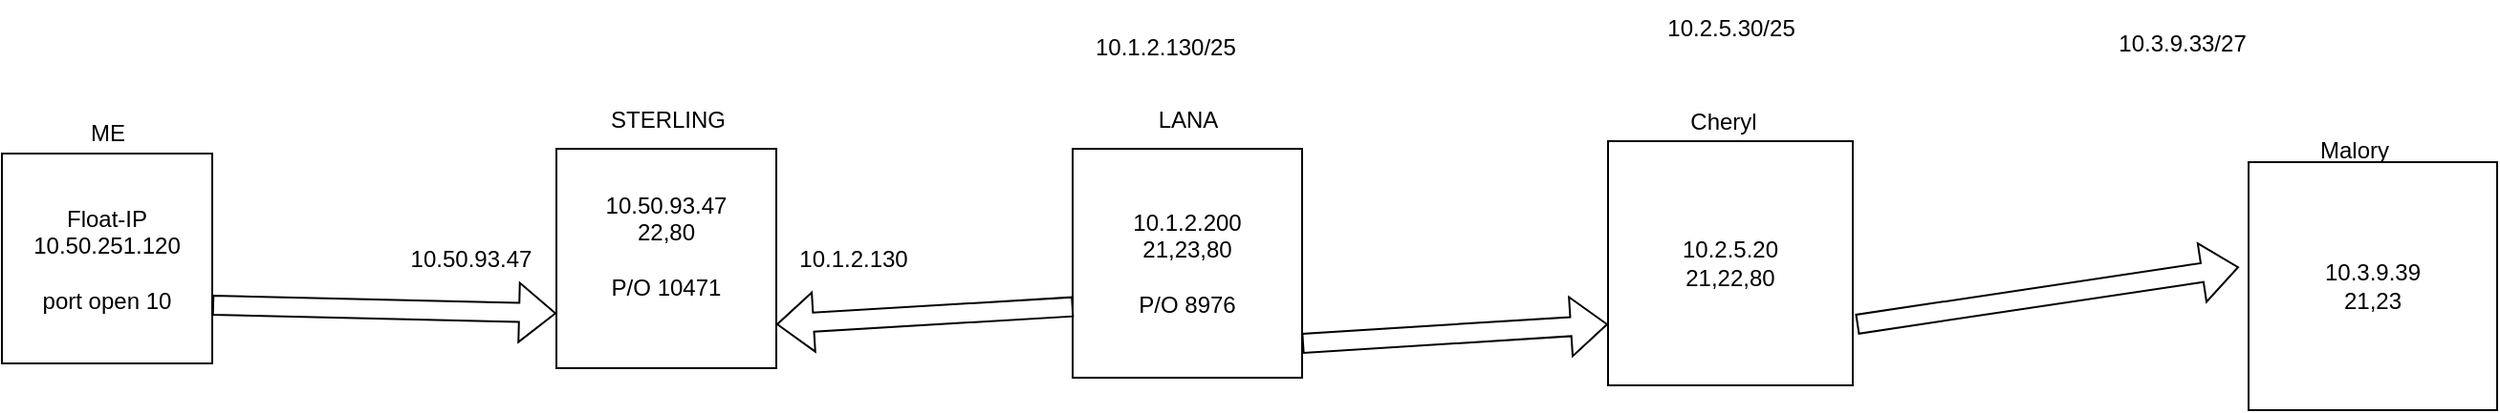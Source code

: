 <mxfile version="28.1.1">
  <diagram name="Page-1" id="9suY4JIQJENYd-3QamIk">
    <mxGraphModel dx="1426" dy="777" grid="1" gridSize="10" guides="1" tooltips="1" connect="1" arrows="1" fold="1" page="1" pageScale="1" pageWidth="850" pageHeight="1100" math="0" shadow="0">
      <root>
        <mxCell id="0" />
        <mxCell id="1" parent="0" />
        <mxCell id="RbsaDlX57cV3KOvRGJUV-1" value="&lt;div&gt;Float-IP&lt;/div&gt;&lt;div&gt;10.50.251.120&lt;/div&gt;&lt;div&gt;&lt;br&gt;&lt;/div&gt;&lt;div&gt;port open 10&lt;/div&gt;" style="whiteSpace=wrap;html=1;aspect=fixed;" parent="1" vertex="1">
          <mxGeometry x="100" y="120.5" width="110" height="110" as="geometry" />
        </mxCell>
        <mxCell id="RbsaDlX57cV3KOvRGJUV-2" value="ME" style="text;html=1;align=center;verticalAlign=middle;resizable=0;points=[];autosize=1;strokeColor=none;fillColor=none;" parent="1" vertex="1">
          <mxGeometry x="135" y="95" width="40" height="30" as="geometry" />
        </mxCell>
        <mxCell id="RbsaDlX57cV3KOvRGJUV-4" value="10.50.93.47&lt;div&gt;22,80&lt;/div&gt;&lt;div&gt;&lt;br&gt;&lt;/div&gt;&lt;div&gt;P/O&amp;nbsp;&lt;span style=&quot;background-color: transparent; color: light-dark(rgb(0, 0, 0), rgb(255, 255, 255));&quot;&gt;10471&lt;/span&gt;&lt;/div&gt;&lt;div&gt;&lt;br&gt;&lt;/div&gt;" style="whiteSpace=wrap;html=1;aspect=fixed;" parent="1" vertex="1">
          <mxGeometry x="390" y="118" width="115" height="115" as="geometry" />
        </mxCell>
        <mxCell id="RbsaDlX57cV3KOvRGJUV-5" value="STERLING" style="text;html=1;align=center;verticalAlign=middle;resizable=0;points=[];autosize=1;strokeColor=none;fillColor=none;" parent="1" vertex="1">
          <mxGeometry x="407.5" y="88" width="80" height="30" as="geometry" />
        </mxCell>
        <mxCell id="RbsaDlX57cV3KOvRGJUV-7" value="10.1.2.130/25" style="text;whiteSpace=wrap;html=1;" parent="1" vertex="1">
          <mxGeometry x="670" y="51" width="110" height="40" as="geometry" />
        </mxCell>
        <mxCell id="RbsaDlX57cV3KOvRGJUV-8" value="10.1.2.200&lt;div&gt;21,23,80&lt;/div&gt;&lt;div&gt;&lt;br&gt;&lt;/div&gt;&lt;div&gt;P/O 8976&lt;/div&gt;" style="whiteSpace=wrap;html=1;aspect=fixed;" parent="1" vertex="1">
          <mxGeometry x="660" y="118" width="120" height="120" as="geometry" />
        </mxCell>
        <mxCell id="RbsaDlX57cV3KOvRGJUV-10" value="10.1.2.130" style="text;html=1;align=center;verticalAlign=middle;resizable=0;points=[];autosize=1;strokeColor=none;fillColor=none;" parent="1" vertex="1">
          <mxGeometry x="505" y="160.5" width="80" height="30" as="geometry" />
        </mxCell>
        <mxCell id="2Q3JclFvfD3LQ6WmqOtR-1" value="LANA" style="text;html=1;align=center;verticalAlign=middle;resizable=0;points=[];autosize=1;strokeColor=none;fillColor=none;" vertex="1" parent="1">
          <mxGeometry x="695" y="88" width="50" height="30" as="geometry" />
        </mxCell>
        <mxCell id="2Q3JclFvfD3LQ6WmqOtR-3" value="10.2.5.20&lt;div&gt;21,22,80&lt;/div&gt;" style="whiteSpace=wrap;html=1;aspect=fixed;" vertex="1" parent="1">
          <mxGeometry x="940" y="114" width="128" height="128" as="geometry" />
        </mxCell>
        <mxCell id="2Q3JclFvfD3LQ6WmqOtR-4" value="10.2.5.30/25" style="text;html=1;align=center;verticalAlign=middle;resizable=0;points=[];autosize=1;strokeColor=none;fillColor=none;" vertex="1" parent="1">
          <mxGeometry x="959" y="40" width="90" height="30" as="geometry" />
        </mxCell>
        <mxCell id="2Q3JclFvfD3LQ6WmqOtR-6" value="" style="shape=flexArrow;endArrow=classic;html=1;rounded=0;exitX=0.003;exitY=0.69;exitDx=0;exitDy=0;exitPerimeter=0;" edge="1" parent="1" source="RbsaDlX57cV3KOvRGJUV-8">
          <mxGeometry width="50" height="50" relative="1" as="geometry">
            <mxPoint x="670" y="220" as="sourcePoint" />
            <mxPoint x="505" y="210" as="targetPoint" />
          </mxGeometry>
        </mxCell>
        <mxCell id="2Q3JclFvfD3LQ6WmqOtR-7" value="" style="shape=flexArrow;endArrow=classic;html=1;rounded=0;entryX=0;entryY=0.75;entryDx=0;entryDy=0;" edge="1" parent="1" target="RbsaDlX57cV3KOvRGJUV-4">
          <mxGeometry width="50" height="50" relative="1" as="geometry">
            <mxPoint x="210" y="200" as="sourcePoint" />
            <mxPoint x="360" y="200" as="targetPoint" />
          </mxGeometry>
        </mxCell>
        <mxCell id="2Q3JclFvfD3LQ6WmqOtR-8" value="10.50.93.47" style="text;html=1;align=center;verticalAlign=middle;resizable=0;points=[];autosize=1;strokeColor=none;fillColor=none;" vertex="1" parent="1">
          <mxGeometry x="300" y="160.5" width="90" height="30" as="geometry" />
        </mxCell>
        <mxCell id="2Q3JclFvfD3LQ6WmqOtR-9" value="Cheryl" style="text;html=1;align=center;verticalAlign=middle;resizable=0;points=[];autosize=1;strokeColor=none;fillColor=none;" vertex="1" parent="1">
          <mxGeometry x="970" y="89" width="60" height="30" as="geometry" />
        </mxCell>
        <mxCell id="2Q3JclFvfD3LQ6WmqOtR-10" value="" style="shape=flexArrow;endArrow=classic;html=1;rounded=0;entryX=0;entryY=0.75;entryDx=0;entryDy=0;" edge="1" parent="1" target="2Q3JclFvfD3LQ6WmqOtR-3">
          <mxGeometry width="50" height="50" relative="1" as="geometry">
            <mxPoint x="780" y="220" as="sourcePoint" />
            <mxPoint x="960" y="210" as="targetPoint" />
          </mxGeometry>
        </mxCell>
        <mxCell id="2Q3JclFvfD3LQ6WmqOtR-11" value="10.3.9.39&lt;div&gt;21,23&lt;/div&gt;" style="whiteSpace=wrap;html=1;aspect=fixed;" vertex="1" parent="1">
          <mxGeometry x="1275" y="125" width="130" height="130" as="geometry" />
        </mxCell>
        <mxCell id="2Q3JclFvfD3LQ6WmqOtR-12" value="10.3.9.33/27" style="text;html=1;align=center;verticalAlign=middle;resizable=0;points=[];autosize=1;strokeColor=none;fillColor=none;" vertex="1" parent="1">
          <mxGeometry x="1195" y="48" width="90" height="30" as="geometry" />
        </mxCell>
        <mxCell id="2Q3JclFvfD3LQ6WmqOtR-13" value="Malory" style="text;html=1;align=center;verticalAlign=middle;resizable=0;points=[];autosize=1;strokeColor=none;fillColor=none;" vertex="1" parent="1">
          <mxGeometry x="1300" y="104" width="60" height="30" as="geometry" />
        </mxCell>
        <mxCell id="2Q3JclFvfD3LQ6WmqOtR-14" value="" style="shape=flexArrow;endArrow=classic;html=1;rounded=0;" edge="1" parent="1">
          <mxGeometry width="50" height="50" relative="1" as="geometry">
            <mxPoint x="1070" y="210" as="sourcePoint" />
            <mxPoint x="1270" y="180" as="targetPoint" />
          </mxGeometry>
        </mxCell>
      </root>
    </mxGraphModel>
  </diagram>
</mxfile>
